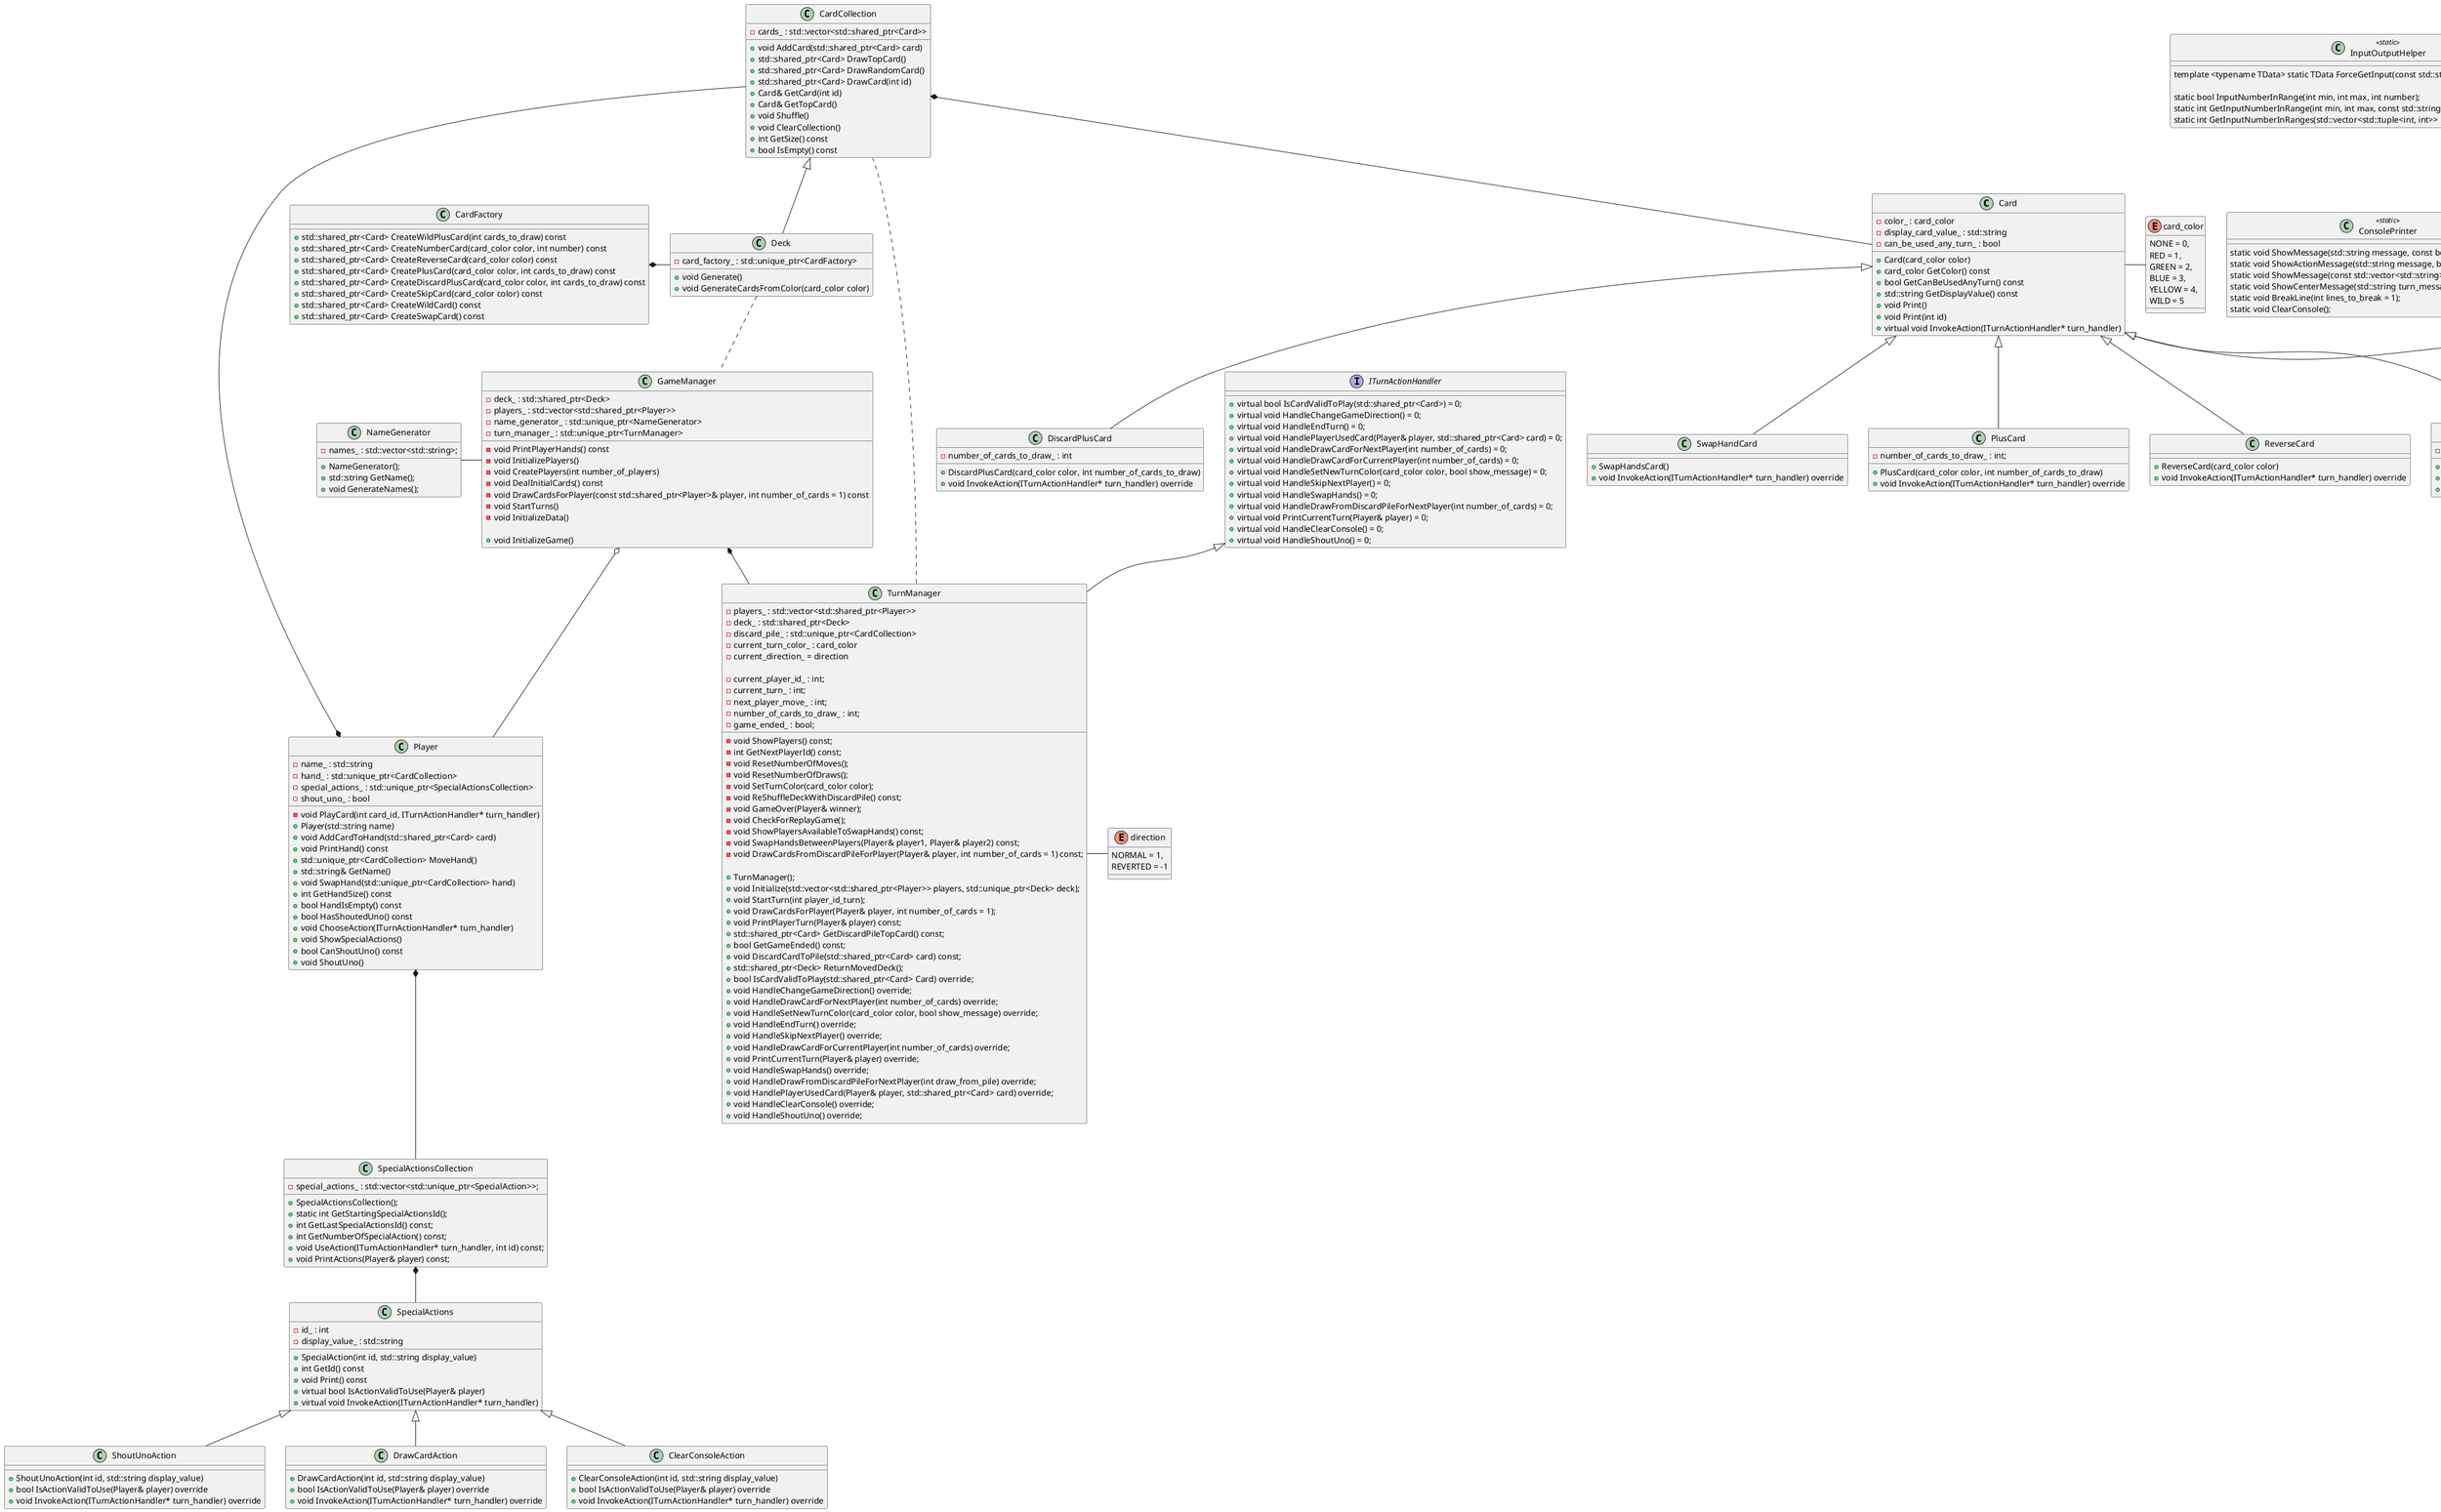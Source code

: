 ﻿@startuml
'https://plantuml.com/sequence-diagram

class Card {
      - color_ : card_color
      - display_card_value_ : std::string
      - can_be_used_any_turn_ : bool

      + Card(card_color color)
      + card_color GetColor() const
      + bool GetCanBeUsedAnyTurn() const
      + std::string GetDisplayValue() const
      + void Print()
      + void Print(int id)
      + virtual void InvokeAction(ITurnActionHandler* turn_handler)
}

class CardCollection {
    - cards_ : std::vector<std::shared_ptr<Card>>
    + void AddCard(std::shared_ptr<Card> card)
    + std::shared_ptr<Card> DrawTopCard()
    + std::shared_ptr<Card> DrawRandomCard()
    + std::shared_ptr<Card> DrawCard(int id)
    + Card& GetCard(int id)
    + Card& GetTopCard()
    + void Shuffle()
    + void ClearCollection()
    + int GetSize() const
    + bool IsEmpty() const
}

class Deck {
    - card_factory_ : std::unique_ptr<CardFactory>
    
    + void Generate()
    + void GenerateCardsFromColor(card_color color)
}

class Deck extends CardCollection

class CardFactory{
    + std::shared_ptr<Card> CreateWildPlusCard(int cards_to_draw) const
    + std::shared_ptr<Card> CreateNumberCard(card_color color, int number) const
    + std::shared_ptr<Card> CreateReverseCard(card_color color) const
    + std::shared_ptr<Card> CreatePlusCard(card_color color, int cards_to_draw) const
    + std::shared_ptr<Card> CreateDiscardPlusCard(card_color color, int cards_to_draw) const
    + std::shared_ptr<Card> CreateSkipCard(card_color color) const
    + std::shared_ptr<Card> CreateWildCard() const
    + std::shared_ptr<Card> CreateSwapCard() const
}

class WildCard {
    + WildCard()
    + void InvokeAction(ITurnActionHandler* turn_handler) override
}

class SwapHandCard{
    + SwapHandsCard()
    + void InvokeAction(ITurnActionHandler* turn_handler) override
}

class WildPlusCard{
    - number_of_cards_to_draw_ : int
    + WildPlusCard()
    + void InvokeAction(ITurnActionHandler* turn_handler) override
}

class PlusCard {
    - number_of_cards_to_draw_ : int;
    + PlusCard(card_color color, int number_of_cards_to_draw)
    + void InvokeAction(ITurnActionHandler* turn_handler) override
}

class ReverseCard {
     + ReverseCard(card_color color)
     + void InvokeAction(ITurnActionHandler* turn_handler) override
}

class NumberCard {
    - number_ : int
    + NumberCard(card_color color, int number)
    + int GetNumber() const
    + void InvokeAction(ITurnActionHandler* turn_handler) override
}

class DiscardPlusCard {
    - number_of_cards_to_draw_ : int
    + DiscardPlusCard(card_color color, int number_of_cards_to_draw)
    + void InvokeAction(ITurnActionHandler* turn_handler) override
}

class DiscardPlusCard extends Card
class NumberCard extends Card
class ReverseCard extends Card
class WildPlusCard extends WildCard
class WildCard extends Card
class SwapHandCard extends Card
class PlusCard extends Card

class SpecialActions {
    - id_ : int
    - display_value_ : std::string
    + SpecialAction(int id, std::string display_value)
    + int GetId() const
    + void Print() const
    + virtual bool IsActionValidToUse(Player& player)
    + virtual void InvokeAction(ITurnActionHandler* turn_handler)
}

class ShoutUnoAction {
    + ShoutUnoAction(int id, std::string display_value)
    + bool IsActionValidToUse(Player& player) override
    + void InvokeAction(ITurnActionHandler* turn_handler) override
}

class DrawCardAction {
    + DrawCardAction(int id, std::string display_value)
    + bool IsActionValidToUse(Player& player) override
    + void InvokeAction(ITurnActionHandler* turn_handler) override
}

class ClearConsoleAction {
     + ClearConsoleAction(int id, std::string display_value)
     + bool IsActionValidToUse(Player& player) override
     + void InvokeAction(ITurnActionHandler* turn_handler) override
}

class SpecialActionsCollection {
    - special_actions_ : std::vector<std::unique_ptr<SpecialAction>>;
    
    + SpecialActionsCollection();
    + static int GetStartingSpecialActionsId();
    + int GetLastSpecialActionsId() const;
    + int GetNumberOfSpecialAction() const;
    + void UseAction(ITurnActionHandler* turn_handler, int id) const;
    + void PrintActions(Player& player) const;
}

class ShoutUnoAction extends SpecialActions
class ClearConsoleAction extends SpecialActions
class DrawCardAction extends SpecialActions

class Player {
    - name_ : std::string
    - hand_ : std::unique_ptr<CardCollection>
    - special_actions_ : std::unique_ptr<SpecialActionsCollection>
    - shout_uno_ : bool
    - void PlayCard(int card_id, ITurnActionHandler* turn_handler)
    + Player(std::string name)
    + void AddCardToHand(std::shared_ptr<Card> card)
    + void PrintHand() const
    + std::unique_ptr<CardCollection> MoveHand()
    + std::string& GetName()
    + void SwapHand(std::unique_ptr<CardCollection> hand)
    + int GetHandSize() const
    + bool HandIsEmpty() const
    + bool HasShoutedUno() const
    + void ChooseAction(ITurnActionHandler* turn_handler)
    + void ShowSpecialActions()
    + bool CanShoutUno() const
    + void ShoutUno()
}

class GameManager {
    - deck_ : std::shared_ptr<Deck> 
    - players_ : std::vector<std::shared_ptr<Player>>
    - name_generator_ : std::unique_ptr<NameGenerator> 
    - turn_manager_ : std::unique_ptr<TurnManager>

    - void PrintPlayerHands() const
    - void InitializePlayers()
    - void CreatePlayers(int number_of_players)
    - void DealInitialCards() const
    - void DrawCardsForPlayer(const std::shared_ptr<Player>& player, int number_of_cards = 1) const
    - void StartTurns()
    - void InitializeData()
    
    + void InitializeGame()
}

class TurnManager {
    - players_ : std::vector<std::shared_ptr<Player>>
    - deck_ : std::shared_ptr<Deck> 
    - discard_pile_ : std::unique_ptr<CardCollection> 
    - current_turn_color_ : card_color
    - current_direction_ = direction
    
    - current_player_id_ : int;
    - current_turn_ : int;
    - next_player_move_ : int;
    - number_of_cards_to_draw_ : int;
    - game_ended_ : bool;
    
    - void ShowPlayers() const;
    - int GetNextPlayerId() const;
    - void ResetNumberOfMoves();
    - void ResetNumberOfDraws();
    - void SetTurnColor(card_color color);
    - void ReShuffleDeckWithDiscardPile() const;
    - void GameOver(Player& winner);
    - void CheckForReplayGame();
    - void ShowPlayersAvailableToSwapHands() const;
    - void SwapHandsBetweenPlayers(Player& player1, Player& player2) const;
    - void DrawCardsFromDiscardPileForPlayer(Player& player, int number_of_cards = 1) const;
    
    + TurnManager();
    + void Initialize(std::vector<std::shared_ptr<Player>> players, std::unique_ptr<Deck> deck);
    + void StartTurn(int player_id_turn);
    + void DrawCardsForPlayer(Player& player, int number_of_cards = 1);
    + void PrintPlayerTurn(Player& player) const;
    + std::shared_ptr<Card> GetDiscardPileTopCard() const;
    + bool GetGameEnded() const;
    + void DiscardCardToPile(std::shared_ptr<Card> card) const;
    + std::shared_ptr<Deck> ReturnMovedDeck();
    + bool IsCardValidToPlay(std::shared_ptr<Card> Card) override;
    + void HandleChangeGameDirection() override;
    + void HandleDrawCardForNextPlayer(int number_of_cards) override;
    + void HandleSetNewTurnColor(card_color color, bool show_message) override;
    + void HandleEndTurn() override;
    + void HandleSkipNextPlayer() override;
    + void HandleDrawCardForCurrentPlayer(int number_of_cards) override;
    + void PrintCurrentTurn(Player& player) override;
    + void HandleSwapHands() override;
    + void HandleDrawFromDiscardPileForNextPlayer(int draw_from_pile) override;
    + void HandlePlayerUsedCard(Player& player, std::shared_ptr<Card> card) override;
    + void HandleClearConsole() override;
    + void HandleShoutUno() override;
}

interface ITurnActionHandler {
    + virtual bool IsCardValidToPlay(std::shared_ptr<Card>) = 0;
    + virtual void HandleChangeGameDirection() = 0;
    + virtual void HandleEndTurn() = 0;
    + virtual void HandlePlayerUsedCard(Player& player, std::shared_ptr<Card> card) = 0;
    + virtual void HandleDrawCardForNextPlayer(int number_of_cards) = 0;
    + virtual void HandleDrawCardForCurrentPlayer(int number_of_cards) = 0;
    + virtual void HandleSetNewTurnColor(card_color color, bool show_message) = 0;
    + virtual void HandleSkipNextPlayer() = 0;
    + virtual void HandleSwapHands() = 0;
    + virtual void HandleDrawFromDiscardPileForNextPlayer(int number_of_cards) = 0;
    + virtual void PrintCurrentTurn(Player& player) = 0;
    + virtual void HandleClearConsole() = 0;
    + virtual void HandleShoutUno() = 0;
}

class TurnManager extends ITurnActionHandler

class NameGenerator {
    - names_ : std::vector<std::string>;
    + NameGenerator();
    + std::string GetName();
    + void GenerateNames();
}

enum card_color {
    NONE = 0,
    RED = 1,
    GREEN = 2,
    BLUE = 3,
    YELLOW = 4,
    WILD = 5
}

enum direction {
    NORMAL = 1,
    REVERTED = -1
}

static class InputOutputHelper {
     template <typename TData> static TData ForceGetInput(const std::string& message);
     
     static bool InputNumberInRange(int min, int max, int number);
     static int GetInputNumberInRange(int min, int max, const std::string& message);
     static int GetInputNumberInRanges(std::vector<std::tuple<int, int>> ranges, const std::string& message);
}

static class ColorUtils {
    static std::map<card_color, std::shared_ptr<ColorInfo>> colors_info_;
    static std::string& GetColorName(card_color color);
    static std::string& GetColorDyeId(card_color color);
    static void PrintColor(card_color color);
    static void PrintAllColorsWithId();
    static void PrintColorWithId(card_color color);
    static void PrintTextWithColor(const std::string& message, std::string color_id);
}

class ConsolePrinter {
    static void ShowMessage(std::string message, const bool break_line = true);
    static void ShowActionMessage(std::string message, bool break_line = true);
    static void ShowMessage(const std::vector<std::string>& lines);
    static void ShowCenterMessage(std::string turn_message);
    static void BreakLine(int lines_to_break = 1);
    static void ClearConsole();
}

ConsolePrinter <<static>>
ColorUtils <<static>>
InputOutputHelper <<static>>

GameManager *-- TurnManager
GameManager o-- Player

Card - card_color

'GameManager *-- TurnManager

TurnManager - direction

CardFactory *- Deck

Deck .. GameManager
NameGenerator - GameManager



TurnManager .. CardCollection

Player *-- SpecialActionsCollection
Player *-- CardCollection

CardCollection *-- Card
SpecialActionsCollection *-- SpecialActions


'https://plantuml.com/class-diagram
'
'abstract class AbstractList
'abstract AbstractCollection
'interface List
'interface Collection
'
'List <|-- AbstractList
'Collection <|-- AbstractCollection
'
'Collection <|----- List
'AbstractCollection <|- AbstractList
'AbstractList <|-- ArrayList
'
'class ArrayList {
'Object[] elementData
'size()
'}
'
'enum TimeUnit {
'DAYS
'HOURS
'MINUTES
'}

'class Parent
'class Child
'interface Interface
'Parent<|--Child
'Interface<|..Child
@enduml